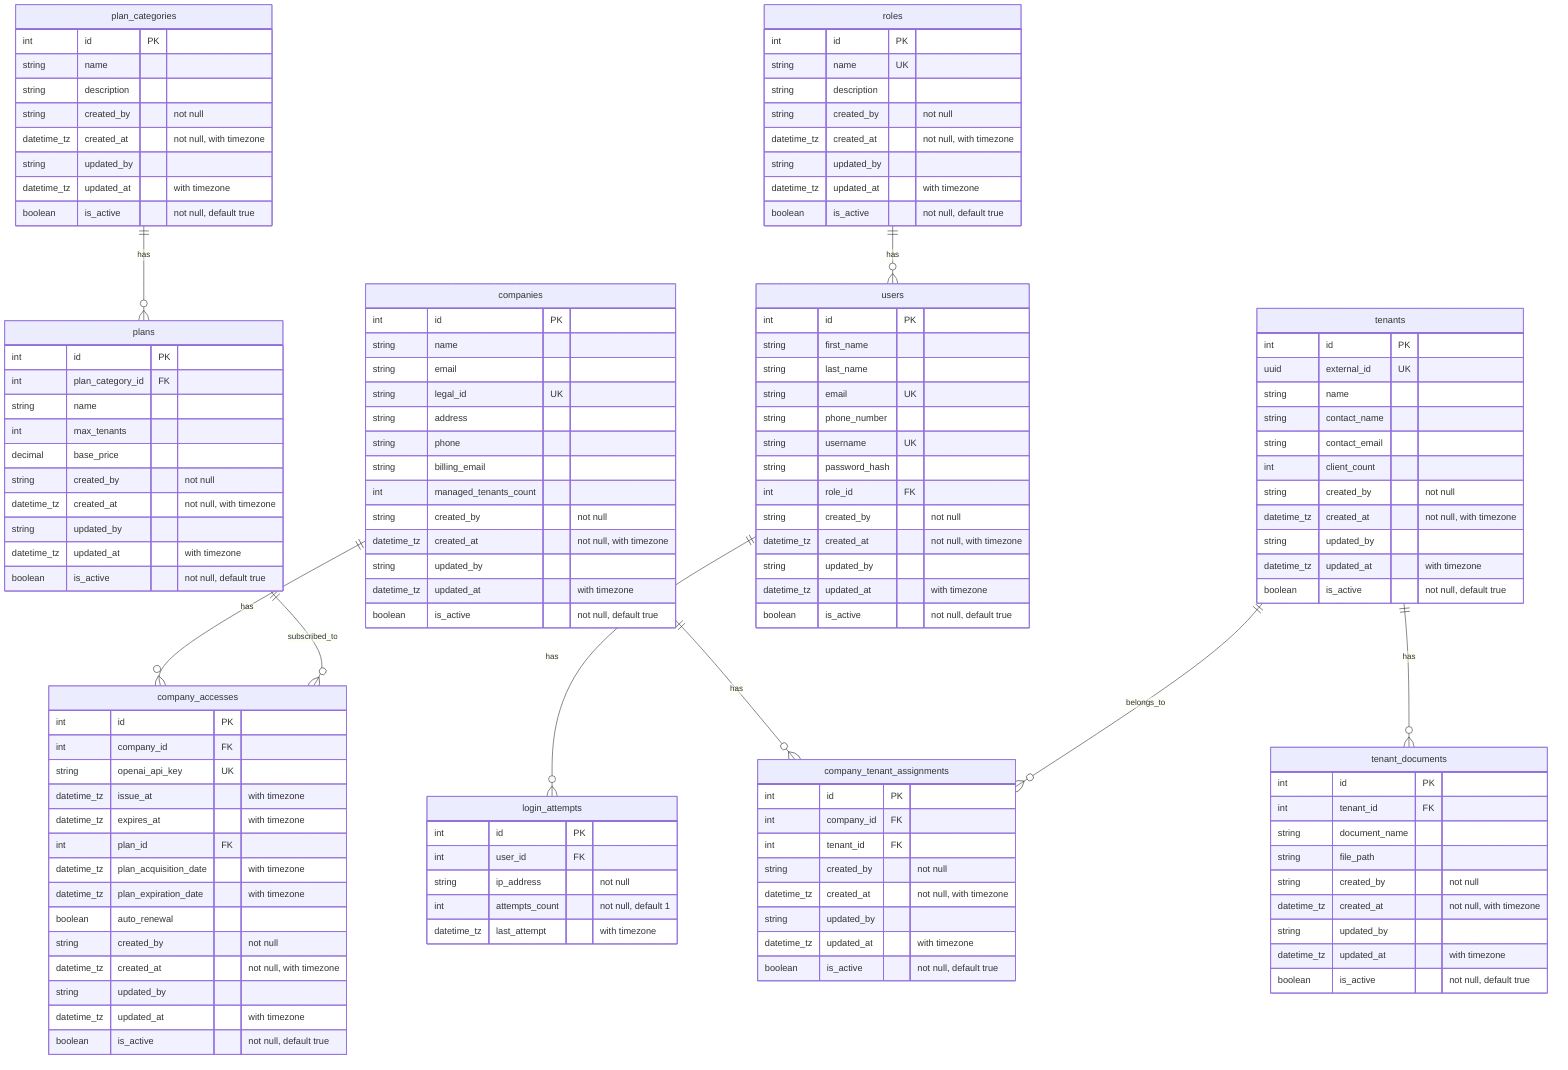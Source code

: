 erDiagram
    companies {
        int id PK
        string name
        string email
        string legal_id UK
        string address
        string phone
        string billing_email
        int managed_tenants_count
        string created_by "not null"
        datetime_tz created_at "not null, with timezone"
        string updated_by
        datetime_tz updated_at "with timezone"
        boolean is_active "not null, default true"
    }

    tenants {
        int id PK
        uuid external_id UK
        string name
        string contact_name
        string contact_email
        int client_count
        string created_by "not null"
        datetime_tz created_at "not null, with timezone"
        string updated_by
        datetime_tz updated_at "with timezone"
        boolean is_active "not null, default true"
    }

    plan_categories {
        int id PK
        string name
        string description
        string created_by "not null"
        datetime_tz created_at "not null, with timezone"
        string updated_by
        datetime_tz updated_at "with timezone"
        boolean is_active "not null, default true"
    }

    plans {
        int id PK
        int plan_category_id FK
        string name
        int max_tenants
        decimal base_price
        string created_by "not null"
        datetime_tz created_at "not null, with timezone"
        string updated_by
        datetime_tz updated_at "with timezone"
        boolean is_active "not null, default true"
    }

    roles {
        int id PK
        string name UK
        string description
        string created_by "not null"
        datetime_tz created_at "not null, with timezone"
        string updated_by
        datetime_tz updated_at "with timezone"
        boolean is_active "not null, default true"
    }

    users {
        int id PK
        string first_name
        string last_name
        string email UK
        string phone_number
        string username UK
        string password_hash
        int role_id FK
        string created_by "not null"
        datetime_tz created_at "not null, with timezone"
        string updated_by
        datetime_tz updated_at "with timezone"
        boolean is_active "not null, default true"
    }

    company_tenant_assignments {
        int id PK
        int company_id FK
        int tenant_id FK
        string created_by "not null"
        datetime_tz created_at "not null, with timezone"
        string updated_by
        datetime_tz updated_at "with timezone"
        boolean is_active "not null, default true"
    }

    tenant_documents {
        int id PK
        int tenant_id FK
        string document_name
        string file_path
        string created_by "not null"
        datetime_tz created_at "not null, with timezone"
        string updated_by
        datetime_tz updated_at "with timezone"
        boolean is_active "not null, default true"
    }

    company_accesses {
        int id PK
        int company_id FK
        string openai_api_key UK
        datetime_tz issue_at "with timezone"
        datetime_tz expires_at "with timezone"
        int plan_id FK
        datetime_tz plan_acquisition_date "with timezone"
        datetime_tz plan_expiration_date "with timezone"
        boolean auto_renewal
        string created_by "not null"
        datetime_tz created_at "not null, with timezone"
        string updated_by
        datetime_tz updated_at "with timezone"
        boolean is_active "not null, default true"
    }

    login_attempts {
        int id PK
        int user_id FK
        string ip_address "not null"
        int attempts_count "not null, default 1"
        datetime_tz last_attempt "with timezone"
    }

    companies ||--o{ company_tenant_assignments : has
    tenants ||--o{ company_tenant_assignments : belongs_to
    companies ||--o{ company_accesses : has
    plan_categories ||--o{ plans : has
    roles ||--o{ users : has
    plans ||--o{ company_accesses : subscribed_to
    tenants ||--o{ tenant_documents : has
    users ||--o{ login_attempts : has
